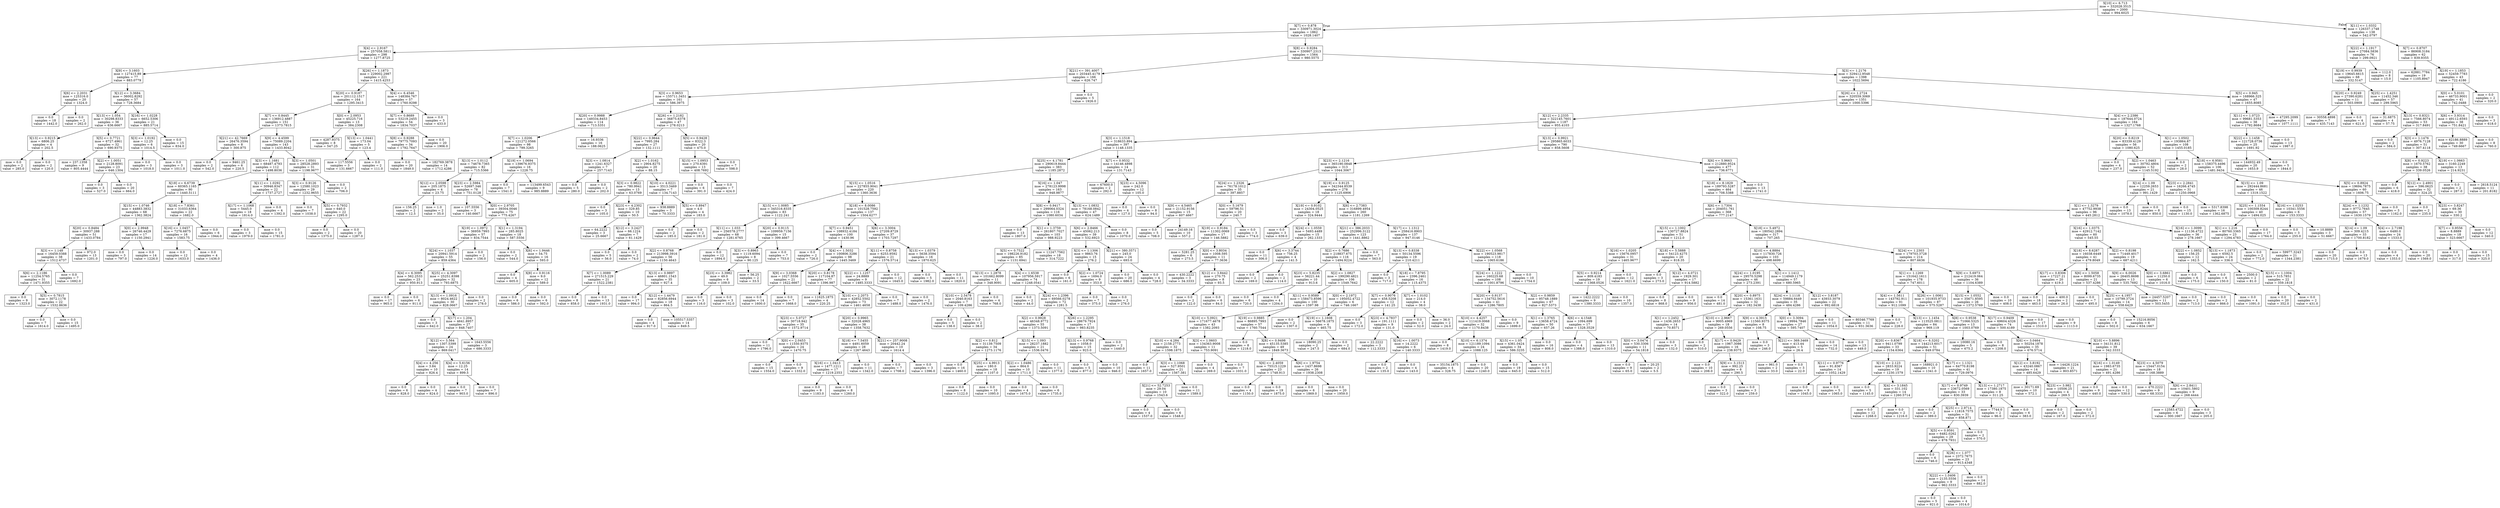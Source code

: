 digraph Tree {
node [shape=box] ;
0 [label="X[10] <= 6.713\nmse = 332028.3515\nsamples = 2000\nvalue = 994.6025"] ;
1 [label="X[7] <= 0.878\nmse = 330971.3024\nsamples = 1862\nvalue = 1028.1407"] ;
0 -> 1 [labeldistance=2.5, labelangle=45, headlabel="True"] ;
2 [label="X[4] <= 2.9167\nmse = 257058.5811\nsamples = 298\nvalue = 1277.8725"] ;
1 -> 2 ;
3 [label="X[9] <= 3.1603\nmse = 127415.89\nsamples = 77\nvalue = 883.0779"] ;
2 -> 3 ;
4 [label="X[6] <= 2.2031\nmse = 125316.0\nsamples = 20\nvalue = 1324.0"] ;
3 -> 4 ;
5 [label="mse = 0.0\nsamples = 18\nvalue = 1442.0"] ;
4 -> 5 ;
6 [label="mse = 0.0\nsamples = 2\nvalue = 262.0"] ;
4 -> 6 ;
7 [label="X[12] <= 3.3684\nmse = 36002.8292\nsamples = 57\nvalue = 728.3684"] ;
3 -> 7 ;
8 [label="X[13] <= 1.054\nmse = 30298.8333\nsamples = 36\nvalue = 636.6667"] ;
7 -> 8 ;
9 [label="X[13] <= 0.9215\nmse = 6806.25\nsamples = 4\nvalue = 202.5"] ;
8 -> 9 ;
10 [label="mse = 0.0\nsamples = 2\nvalue = 285.0"] ;
9 -> 10 ;
11 [label="mse = 0.0\nsamples = 2\nvalue = 120.0"] ;
9 -> 11 ;
12 [label="X[5] <= 0.7721\nmse = 6727.4961\nsamples = 32\nvalue = 690.9375"] ;
8 -> 12 ;
13 [label="mse = 237.1358\nsamples = 9\nvalue = 805.4444"] ;
12 -> 13 ;
14 [label="X[2] <= 1.0051\nmse = 2128.8091\nsamples = 23\nvalue = 646.1304"] ;
12 -> 14 ;
15 [label="mse = 0.0\nsamples = 3\nvalue = 527.0"] ;
14 -> 15 ;
16 [label="mse = 0.0\nsamples = 20\nvalue = 664.0"] ;
14 -> 16 ;
17 [label="X[16] <= 1.0228\nmse = 6652.5306\nsamples = 21\nvalue = 885.5714"] ;
7 -> 17 ;
18 [label="X[3] <= 1.0192\nmse = 12.25\nsamples = 6\nvalue = 1014.5"] ;
17 -> 18 ;
19 [label="mse = 0.0\nsamples = 3\nvalue = 1018.0"] ;
18 -> 19 ;
20 [label="mse = 0.0\nsamples = 3\nvalue = 1011.0"] ;
18 -> 20 ;
21 [label="mse = 0.0\nsamples = 15\nvalue = 834.0"] ;
17 -> 21 ;
22 [label="X[26] <= 1.1873\nmse = 229002.2987\nsamples = 221\nvalue = 1415.4253"] ;
2 -> 22 ;
23 [label="X[20] <= 0.9187\nmse = 201112.1517\nsamples = 164\nvalue = 1295.3415"] ;
22 -> 23 ;
24 [label="X[7] <= 0.8445\nmse = 136912.4887\nsamples = 151\nvalue = 1373.7815"] ;
23 -> 24 ;
25 [label="X[21] <= 42.7669\nmse = 26476.3594\nsamples = 8\nvalue = 300.875"] ;
24 -> 25 ;
26 [label="mse = 0.0\nsamples = 2\nvalue = 542.0"] ;
25 -> 26 ;
27 [label="mse = 9461.25\nsamples = 6\nvalue = 220.5"] ;
25 -> 27 ;
28 [label="X[9] <= 4.4599\nmse = 75089.2204\nsamples = 143\nvalue = 1433.8042"] ;
24 -> 28 ;
29 [label="X[3] <= 1.1681\nmse = 68487.4793\nsamples = 112\nvalue = 1498.8036"] ;
28 -> 29 ;
30 [label="X[18] <= 6.6739\nmse = 60365.1165\nsamples = 90\nvalue = 1440.5111"] ;
29 -> 30 ;
31 [label="X[15] <= 1.0746\nmse = 44883.3832\nsamples = 68\nvalue = 1362.3824"] ;
30 -> 31 ;
32 [label="X[20] <= 0.8484\nmse = 30937.288\nsamples = 51\nvalue = 1433.0784"] ;
31 -> 32 ;
33 [label="X[3] <= 1.148\nmse = 16459.0388\nsamples = 38\nvalue = 1512.4737"] ;
32 -> 33 ;
34 [label="X[6] <= 2.1186\nmse = 11254.5765\nsamples = 31\nvalue = 1471.9355"] ;
33 -> 34 ;
35 [label="mse = 0.0\nsamples = 9\nvalue = 1323.0"] ;
34 -> 35 ;
36 [label="X[5] <= 0.7815\nmse = 3072.1178\nsamples = 22\nvalue = 1532.8636"] ;
34 -> 36 ;
37 [label="mse = 0.0\nsamples = 7\nvalue = 1614.0"] ;
36 -> 37 ;
38 [label="mse = 0.0\nsamples = 15\nvalue = 1495.0"] ;
36 -> 38 ;
39 [label="mse = 0.0\nsamples = 7\nvalue = 1692.0"] ;
33 -> 39 ;
40 [label="mse = 972.0\nsamples = 13\nvalue = 1201.0"] ;
32 -> 40 ;
41 [label="X[0] <= 2.9948\nmse = 26746.4429\nsamples = 17\nvalue = 1150.2941"] ;
31 -> 41 ;
42 [label="mse = 0.0\nsamples = 3\nvalue = 797.0"] ;
41 -> 42 ;
43 [label="mse = 0.0\nsamples = 14\nvalue = 1226.0"] ;
41 -> 43 ;
44 [label="X[18] <= 7.8361\nmse = 31033.6364\nsamples = 22\nvalue = 1682.0"] ;
30 -> 44 ;
45 [label="X[16] <= 1.0457\nmse = 7276.6875\nsamples = 16\nvalue = 1583.75"] ;
44 -> 45 ;
46 [label="mse = 0.0\nsamples = 12\nvalue = 1633.0"] ;
45 -> 46 ;
47 [label="mse = 0.0\nsamples = 4\nvalue = 1436.0"] ;
45 -> 47 ;
48 [label="mse = 0.0\nsamples = 6\nvalue = 1944.0"] ;
44 -> 48 ;
49 [label="X[11] <= 1.0292\nmse = 30946.8347\nsamples = 22\nvalue = 1737.2727"] ;
29 -> 49 ;
50 [label="X[17] <= 1.1068\nmse = 5445.0\nsamples = 18\nvalue = 1814.0"] ;
49 -> 50 ;
51 [label="mse = 0.0\nsamples = 3\nvalue = 1979.0"] ;
50 -> 51 ;
52 [label="mse = 0.0\nsamples = 15\nvalue = 1781.0"] ;
50 -> 52 ;
53 [label="mse = 0.0\nsamples = 4\nvalue = 1392.0"] ;
49 -> 53 ;
54 [label="X[3] <= 1.0501\nmse = 28528.2893\nsamples = 31\nvalue = 1198.9677"] ;
28 -> 54 ;
55 [label="X[3] <= 0.9126\nmse = 12580.1023\nsamples = 29\nvalue = 1232.9655"] ;
54 -> 55 ;
56 [label="mse = 0.0\nsamples = 7\nvalue = 1038.0"] ;
55 -> 56 ;
57 [label="X[5] <= 0.7932\nmse = 640.0\nsamples = 22\nvalue = 1295.0"] ;
55 -> 57 ;
58 [label="mse = 0.0\nsamples = 2\nvalue = 1375.0"] ;
57 -> 58 ;
59 [label="mse = 0.0\nsamples = 20\nvalue = 1287.0"] ;
57 -> 59 ;
60 [label="mse = 0.0\nsamples = 2\nvalue = 706.0"] ;
54 -> 60 ;
61 [label="X[0] <= 2.0953\nmse = 45225.716\nsamples = 13\nvalue = 384.2308"] ;
23 -> 61 ;
62 [label="mse = 4287.9375\nsamples = 8\nvalue = 547.25"] ;
61 -> 62 ;
63 [label="X[13] <= 1.0441\nmse = 173.04\nsamples = 5\nvalue = 123.4"] ;
61 -> 63 ;
64 [label="mse = 117.5556\nsamples = 3\nvalue = 131.6667"] ;
63 -> 64 ;
65 [label="mse = 0.0\nsamples = 2\nvalue = 111.0"] ;
63 -> 65 ;
66 [label="X[4] <= 6.4546\nmse = 148384.767\nsamples = 57\nvalue = 1760.9298"] ;
22 -> 66 ;
67 [label="X[7] <= 0.8689\nmse = 53219.2455\nsamples = 54\nvalue = 1834.7037"] ;
66 -> 67 ;
68 [label="X[8] <= 0.9288\nmse = 79775.7093\nsamples = 34\nvalue = 1792.7647"] ;
67 -> 68 ;
69 [label="mse = 0.0\nsamples = 20\nvalue = 1849.0"] ;
68 -> 69 ;
70 [label="mse = 182769.3878\nsamples = 14\nvalue = 1712.4286"] ;
68 -> 70 ;
71 [label="mse = 0.0\nsamples = 20\nvalue = 1906.0"] ;
67 -> 71 ;
72 [label="mse = 0.0\nsamples = 3\nvalue = 433.0"] ;
66 -> 72 ;
73 [label="X[8] <= 0.9284\nmse = 330907.2313\nsamples = 1564\nvalue = 980.5575"] ;
1 -> 73 ;
74 [label="X[21] <= 391.4007\nmse = 203445.4179\nsamples = 166\nvalue = 626.747"] ;
73 -> 74 ;
75 [label="X[3] <= 0.9653\nmse = 155711.3451\nsamples = 161\nvalue = 586.3975"] ;
74 -> 75 ;
76 [label="X[20] <= 0.9988\nmse = 149334.8453\nsamples = 114\nvalue = 713.5351"] ;
75 -> 76 ;
77 [label="X[7] <= 1.0206\nmse = 121272.0566\nsamples = 98\nvalue = 799.3265"] ;
76 -> 77 ;
78 [label="X[13] <= 1.0112\nmse = 74678.7365\nsamples = 82\nvalue = 715.5366"] ;
77 -> 78 ;
79 [label="X[12] <= 2.0598\nmse = 205.1875\nsamples = 4\nvalue = 23.75"] ;
78 -> 79 ;
80 [label="mse = 156.25\nsamples = 2\nvalue = 12.5"] ;
79 -> 80 ;
81 [label="mse = 1.0\nsamples = 2\nvalue = 35.0"] ;
79 -> 81 ;
82 [label="X[23] <= 2.5984\nmse = 52697.346\nsamples = 78\nvalue = 751.0128"] ;
78 -> 82 ;
83 [label="mse = 107.5556\nsamples = 3\nvalue = 140.6667"] ;
82 -> 83 ;
84 [label="X[0] <= 2.9705\nmse = 39304.0046\nsamples = 75\nvalue = 775.4267"] ;
82 -> 84 ;
85 [label="X[19] <= 1.0972\nmse = 36959.7993\nsamples = 57\nvalue = 834.7544"] ;
84 -> 85 ;
86 [label="X[24] <= 1.1037\nmse = 20941.5914\nsamples = 55\nvalue = 859.4364"] ;
85 -> 86 ;
87 [label="X[4] <= 6.3095\nmse = 562.2533\nsamples = 23\nvalue = 950.913"] ;
86 -> 87 ;
88 [label="mse = 0.0\nsamples = 17\nvalue = 965.0"] ;
87 -> 88 ;
89 [label="mse = 0.0\nsamples = 6\nvalue = 911.0"] ;
87 -> 89 ;
90 [label="X[25] <= 4.3097\nmse = 25251.8398\nsamples = 32\nvalue = 793.6875"] ;
86 -> 90 ;
91 [label="X[13] <= 1.0916\nmse = 8024.4622\nsamples = 30\nvalue = 828.0667"] ;
90 -> 91 ;
92 [label="mse = 0.0\nsamples = 3\nvalue = 642.0"] ;
91 -> 92 ;
93 [label="X[17] <= 1.204\nmse = 4641.8957\nsamples = 27\nvalue = 848.7407"] ;
91 -> 93 ;
94 [label="X[12] <= 3.564\nmse = 1307.5399\nsamples = 24\nvalue = 869.0417"] ;
93 -> 94 ;
95 [label="X[4] <= 4.256\nmse = 3.84\nsamples = 10\nvalue = 826.4"] ;
94 -> 95 ;
96 [label="mse = 0.0\nsamples = 6\nvalue = 828.0"] ;
95 -> 96 ;
97 [label="mse = 0.0\nsamples = 4\nvalue = 824.0"] ;
95 -> 97 ;
98 [label="X[4] <= 5.6156\nmse = 12.25\nsamples = 14\nvalue = 899.5"] ;
94 -> 98 ;
99 [label="mse = 0.0\nsamples = 7\nvalue = 903.0"] ;
98 -> 99 ;
100 [label="mse = 0.0\nsamples = 7\nvalue = 896.0"] ;
98 -> 100 ;
101 [label="mse = 1643.5556\nsamples = 3\nvalue = 686.3333"] ;
93 -> 101 ;
102 [label="mse = 0.0\nsamples = 2\nvalue = 278.0"] ;
90 -> 102 ;
103 [label="mse = 0.0\nsamples = 2\nvalue = 156.0"] ;
85 -> 103 ;
104 [label="X[1] <= 1.3194\nmse = 285.8025\nsamples = 18\nvalue = 587.5556"] ;
84 -> 104 ;
105 [label="mse = 0.0\nsamples = 2\nvalue = 544.0"] ;
104 -> 105 ;
106 [label="X[6] <= 1.9446\nmse = 54.75\nsamples = 16\nvalue = 593.0"] ;
104 -> 106 ;
107 [label="mse = 0.0\nsamples = 4\nvalue = 605.0"] ;
106 -> 107 ;
108 [label="X[8] <= 0.9116\nmse = 9.0\nsamples = 12\nvalue = 589.0"] ;
106 -> 108 ;
109 [label="mse = 0.0\nsamples = 6\nvalue = 586.0"] ;
108 -> 109 ;
110 [label="mse = 0.0\nsamples = 6\nvalue = 592.0"] ;
108 -> 110 ;
111 [label="X[19] <= 1.0694\nmse = 139676.9375\nsamples = 16\nvalue = 1228.75"] ;
77 -> 111 ;
112 [label="mse = 0.0\nsamples = 7\nvalue = 1541.0"] ;
111 -> 112 ;
113 [label="mse = 113499.6543\nsamples = 9\nvalue = 985.8889"] ;
111 -> 113 ;
114 [label="mse = 16.9336\nsamples = 16\nvalue = 188.0625"] ;
76 -> 114 ;
115 [label="X[26] <= 1.2182\nmse = 36875.6378\nsamples = 47\nvalue = 278.0213"] ;
75 -> 115 ;
116 [label="X[22] <= 0.9644\nmse = 7995.284\nsamples = 27\nvalue = 132.1111"] ;
115 -> 116 ;
117 [label="X[3] <= 1.0814\nmse = 1241.6327\nsamples = 7\nvalue = 257.7143"] ;
116 -> 117 ;
118 [label="mse = 0.0\nsamples = 5\nvalue = 280.0"] ;
117 -> 118 ;
119 [label="mse = 0.0\nsamples = 2\nvalue = 202.0"] ;
117 -> 119 ;
120 [label="X[2] <= 1.0162\nmse = 2904.8275\nsamples = 20\nvalue = 88.15"] ;
116 -> 120 ;
121 [label="X[3] <= 0.9822\nmse = 780.9941\nsamples = 13\nvalue = 63.0769"] ;
120 -> 121 ;
122 [label="mse = 0.0\nsamples = 3\nvalue = 105.0"] ;
121 -> 122 ;
123 [label="X[23] <= 4.2302\nmse = 329.85\nsamples = 10\nvalue = 50.5"] ;
121 -> 123 ;
124 [label="mse = 64.2222\nsamples = 3\nvalue = 25.6667"] ;
123 -> 124 ;
125 [label="X[12] <= 3.2427\nmse = 66.1224\nsamples = 7\nvalue = 61.1429"] ;
123 -> 125 ;
126 [label="mse = 0.0\nsamples = 5\nvalue = 56.0"] ;
125 -> 126 ;
127 [label="mse = 0.0\nsamples = 2\nvalue = 74.0"] ;
125 -> 127 ;
128 [label="X[10] <= 4.0221\nmse = 3513.3469\nsamples = 7\nvalue = 134.7143"] ;
120 -> 128 ;
129 [label="mse = 938.8889\nsamples = 3\nvalue = 70.3333"] ;
128 -> 129 ;
130 [label="X[5] <= 0.8947\nmse = 4.0\nsamples = 4\nvalue = 183.0"] ;
128 -> 130 ;
131 [label="mse = 0.0\nsamples = 2\nvalue = 185.0"] ;
130 -> 131 ;
132 [label="mse = 0.0\nsamples = 2\nvalue = 181.0"] ;
130 -> 132 ;
133 [label="X[5] <= 0.9428\nmse = 8322.3\nsamples = 20\nvalue = 475.0"] ;
115 -> 133 ;
134 [label="X[15] <= 1.0953\nmse = 270.6391\nsamples = 13\nvalue = 408.7692"] ;
133 -> 134 ;
135 [label="mse = 0.0\nsamples = 6\nvalue = 391.0"] ;
134 -> 135 ;
136 [label="mse = 0.0\nsamples = 7\nvalue = 424.0"] ;
134 -> 136 ;
137 [label="mse = 0.0\nsamples = 7\nvalue = 598.0"] ;
133 -> 137 ;
138 [label="mse = 0.0\nsamples = 5\nvalue = 1926.0"] ;
74 -> 138 ;
139 [label="X[3] <= 1.2176\nmse = 329412.9548\nsamples = 1398\nvalue = 1022.5694"] ;
73 -> 139 ;
140 [label="X[26] <= 1.2724\nmse = 320559.3069\nsamples = 1351\nvalue = 1000.5396"] ;
139 -> 140 ;
141 [label="X[12] <= 2.2335\nmse = 322145.7601\nsamples = 1187\nvalue = 955.4103"] ;
140 -> 141 ;
142 [label="X[3] <= 1.1518\nmse = 318633.894\nsamples = 397\nvalue = 1148.1335"] ;
141 -> 142 ;
143 [label="X[25] <= 4.1781\nmse = 290619.8444\nsamples = 383\nvalue = 1185.2872"] ;
142 -> 143 ;
144 [label="X[15] <= 1.0516\nmse = 227855.9041\nsamples = 220\nvalue = 1360.3636"] ;
143 -> 144 ;
145 [label="X[15] <= 1.0085\nmse = 345316.8335\nsamples = 83\nvalue = 1122.241"] ;
144 -> 145 ;
146 [label="X[11] <= 1.033\nmse = 256578.2777\nsamples = 68\nvalue = 1281.6765"] ;
145 -> 146 ;
147 [label="X[2] <= 0.8768\nmse = 213998.3916\nsamples = 56\nvalue = 1150.4643"] ;
146 -> 147 ;
148 [label="X[7] <= 1.0089\nmse = 271515.229\nsamples = 21\nvalue = 1522.2381"] ;
147 -> 148 ;
149 [label="mse = 0.0\nsamples = 8\nvalue = 858.0"] ;
148 -> 149 ;
150 [label="mse = 0.0\nsamples = 13\nvalue = 1931.0"] ;
148 -> 150 ;
151 [label="X[13] <= 0.9897\nmse = 46801.1543\nsamples = 35\nvalue = 927.4"] ;
147 -> 151 ;
152 [label="mse = 0.0\nsamples = 17\nvalue = 994.0"] ;
151 -> 152 ;
153 [label="X[12] <= 1.4479\nmse = 82856.6944\nsamples = 18\nvalue = 864.5"] ;
151 -> 153 ;
154 [label="mse = 0.0\nsamples = 4\nvalue = 917.0"] ;
153 -> 154 ;
155 [label="mse = 105517.5357\nsamples = 14\nvalue = 849.5"] ;
153 -> 155 ;
156 [label="mse = 0.0\nsamples = 12\nvalue = 1894.0"] ;
146 -> 156 ;
157 [label="X[20] <= 0.9115\nmse = 109959.7156\nsamples = 15\nvalue = 399.4667"] ;
145 -> 157 ;
158 [label="X[3] <= 0.8963\nmse = 1119.6094\nsamples = 8\nvalue = 90.125"] ;
157 -> 158 ;
159 [label="X[23] <= 3.3982\nmse = 49.0\nsamples = 6\nvalue = 109.0"] ;
158 -> 159 ;
160 [label="mse = 0.0\nsamples = 3\nvalue = 116.0"] ;
159 -> 160 ;
161 [label="mse = 0.0\nsamples = 3\nvalue = 102.0"] ;
159 -> 161 ;
162 [label="mse = 56.25\nsamples = 2\nvalue = 33.5"] ;
158 -> 162 ;
163 [label="mse = 0.0\nsamples = 7\nvalue = 753.0"] ;
157 -> 163 ;
164 [label="X[18] <= 8.0086\nmse = 101528.7592\nsamples = 137\nvalue = 1504.6277"] ;
144 -> 164 ;
165 [label="X[7] <= 0.9451\nmse = 108932.4184\nsamples = 100\nvalue = 1430.96"] ;
164 -> 165 ;
166 [label="mse = 0.0\nsamples = 2\nvalue = 726.0"] ;
165 -> 166 ;
167 [label="X[4] <= 1.5032\nmse = 100806.3286\nsamples = 98\nvalue = 1445.3469"] ;
165 -> 167 ;
168 [label="X[9] <= 3.0368\nmse = 1027.5556\nsamples = 21\nvalue = 1622.6667"] ;
167 -> 168 ;
169 [label="mse = 0.0\nsamples = 14\nvalue = 1600.0"] ;
168 -> 169 ;
170 [label="mse = 0.0\nsamples = 7\nvalue = 1668.0"] ;
168 -> 170 ;
171 [label="X[20] <= 0.8178\nmse = 117104.87\nsamples = 77\nvalue = 1396.987"] ;
167 -> 171 ;
172 [label="mse = 11625.1875\nsamples = 4\nvalue = 220.25"] ;
171 -> 172 ;
173 [label="X[10] <= 2.2073\nmse = 42852.5502\nsamples = 73\nvalue = 1461.4658"] ;
171 -> 173 ;
174 [label="X[23] <= 5.0727\nmse = 30718.942\nsamples = 35\nvalue = 1572.9714"] ;
173 -> 174 ;
175 [label="mse = 0.0\nsamples = 11\nvalue = 1796.0"] ;
174 -> 175 ;
176 [label="X[0] <= 2.0453\nmse = 11550.9375\nsamples = 24\nvalue = 1470.75"] ;
174 -> 176 ;
177 [label="mse = 0.0\nsamples = 15\nvalue = 1554.0"] ;
176 -> 177 ;
178 [label="mse = 0.0\nsamples = 9\nvalue = 1332.0"] ;
176 -> 178 ;
179 [label="X[20] <= 0.9965\nmse = 32028.4965\nsamples = 38\nvalue = 1358.7632"] ;
173 -> 179 ;
180 [label="X[18] <= 7.5455\nmse = 4491.6059\nsamples = 28\nvalue = 1267.4643"] ;
179 -> 180 ;
181 [label="X[16] <= 1.0413\nmse = 1477.1211\nsamples = 17\nvalue = 1219.2353"] ;
180 -> 181 ;
182 [label="mse = 0.0\nsamples = 9\nvalue = 1183.0"] ;
181 -> 182 ;
183 [label="mse = 0.0\nsamples = 8\nvalue = 1260.0"] ;
181 -> 183 ;
184 [label="mse = 0.0\nsamples = 11\nvalue = 1342.0"] ;
180 -> 184 ;
185 [label="X[21] <= 257.9008\nmse = 20442.24\nsamples = 10\nvalue = 1614.4"] ;
179 -> 185 ;
186 [label="mse = 0.0\nsamples = 7\nvalue = 1708.0"] ;
185 -> 186 ;
187 [label="mse = 0.0\nsamples = 3\nvalue = 1396.0"] ;
185 -> 187 ;
188 [label="X[6] <= 3.3004\nmse = 27209.8729\nsamples = 37\nvalue = 1703.7297"] ;
164 -> 188 ;
189 [label="X[11] <= 0.8758\nmse = 6253.9592\nsamples = 21\nvalue = 1576.5714"] ;
188 -> 189 ;
190 [label="X[22] <= 1.1257\nmse = 24.8889\nsamples = 9\nvalue = 1485.3333"] ;
189 -> 190 ;
191 [label="mse = 0.0\nsamples = 7\nvalue = 1488.0"] ;
190 -> 191 ;
192 [label="mse = 0.0\nsamples = 2\nvalue = 1476.0"] ;
190 -> 192 ;
193 [label="mse = 0.0\nsamples = 12\nvalue = 1645.0"] ;
189 -> 193 ;
194 [label="X[13] <= 1.0379\nmse = 5638.3594\nsamples = 16\nvalue = 1870.625"] ;
188 -> 194 ;
195 [label="mse = 0.0\nsamples = 5\nvalue = 1982.0"] ;
194 -> 195 ;
196 [label="mse = 0.0\nsamples = 11\nvalue = 1820.0"] ;
194 -> 196 ;
197 [label="X[16] <= 1.047\nmse = 278123.9998\nsamples = 163\nvalue = 948.9877"] ;
143 -> 197 ;
198 [label="X[8] <= 0.9417\nmse = 299064.0324\nsamples = 116\nvalue = 1080.6034"] ;
197 -> 198 ;
199 [label="mse = 0.0\nsamples = 13\nvalue = 1807.0"] ;
198 -> 199 ;
200 [label="X[1] <= 1.3759\nmse = 261807.7027\nsamples = 103\nvalue = 988.9223"] ;
198 -> 200 ;
201 [label="X[5] <= 0.7522\nmse = 198226.9182\nsamples = 85\nvalue = 1131.6941"] ;
200 -> 201 ;
202 [label="X[13] <= 1.2878\nmse = 101662.8099\nsamples = 11\nvalue = 348.9091"] ;
201 -> 202 ;
203 [label="X[10] <= 2.5478\nmse = 2040.8163\nsamples = 7\nvalue = 109.4286"] ;
202 -> 203 ;
204 [label="mse = 0.0\nsamples = 5\nvalue = 138.0"] ;
203 -> 204 ;
205 [label="mse = 0.0\nsamples = 2\nvalue = 38.0"] ;
203 -> 205 ;
206 [label="mse = 0.0\nsamples = 4\nvalue = 768.0"] ;
202 -> 206 ;
207 [label="X[4] <= 1.6538\nmse = 107956.5917\nsamples = 74\nvalue = 1248.0541"] ;
201 -> 207 ;
208 [label="mse = 0.0\nsamples = 2\nvalue = 44.0"] ;
207 -> 208 ;
209 [label="X[24] <= 1.2396\nmse = 69566.0278\nsamples = 72\nvalue = 1281.5"] ;
207 -> 209 ;
210 [label="X[2] <= 0.9928\nmse = 46348.9772\nsamples = 55\nvalue = 1373.5091"] ;
209 -> 210 ;
211 [label="X[2] <= 0.812\nmse = 31139.7509\nsamples = 34\nvalue = 1273.1176"] ;
210 -> 211 ;
212 [label="mse = 0.0\nsamples = 16\nvalue = 1460.0"] ;
211 -> 212 ;
213 [label="X[25] <= 4.9913\nmse = 180.0\nsamples = 18\nvalue = 1107.0"] ;
211 -> 213 ;
214 [label="mse = 0.0\nsamples = 8\nvalue = 1122.0"] ;
213 -> 214 ;
215 [label="mse = 0.0\nsamples = 10\nvalue = 1095.0"] ;
213 -> 215 ;
216 [label="X[15] <= 1.093\nmse = 28237.1882\nsamples = 21\nvalue = 1536.0476"] ;
210 -> 216 ;
217 [label="X[2] <= 1.0486\nmse = 864.0\nsamples = 10\nvalue = 1711.0"] ;
216 -> 217 ;
218 [label="mse = 0.0\nsamples = 4\nvalue = 1675.0"] ;
217 -> 218 ;
219 [label="mse = 0.0\nsamples = 6\nvalue = 1735.0"] ;
217 -> 219 ;
220 [label="mse = 0.0\nsamples = 11\nvalue = 1377.0"] ;
216 -> 220 ;
221 [label="X[26] <= 1.2295\nmse = 28679.7924\nsamples = 17\nvalue = 983.8235"] ;
209 -> 221 ;
222 [label="X[13] <= 0.9768\nmse = 1058.0\nsamples = 15\nvalue = 923.0"] ;
221 -> 222 ;
223 [label="mse = 0.0\nsamples = 5\nvalue = 877.0"] ;
222 -> 223 ;
224 [label="mse = 0.0\nsamples = 10\nvalue = 946.0"] ;
222 -> 224 ;
225 [label="mse = 0.0\nsamples = 2\nvalue = 1440.0"] ;
221 -> 225 ;
226 [label="mse = 11247.7562\nsamples = 18\nvalue = 314.7222"] ;
200 -> 226 ;
227 [label="X[13] <= 1.0832\nmse = 78168.0842\nsamples = 47\nvalue = 624.1489"] ;
197 -> 227 ;
228 [label="X[6] <= 2.8466\nmse = 45062.213\nsamples = 39\nvalue = 532.6923"] ;
227 -> 228 ;
229 [label="X[3] <= 1.1306\nmse = 9863.76\nsamples = 15\nvalue = 276.2"] ;
228 -> 229 ;
230 [label="mse = 0.0\nsamples = 6\nvalue = 161.0"] ;
229 -> 230 ;
231 [label="X[2] <= 1.0724\nmse = 1694.0\nsamples = 9\nvalue = 353.0"] ;
229 -> 231 ;
232 [label="mse = 0.0\nsamples = 7\nvalue = 375.0"] ;
231 -> 232 ;
233 [label="mse = 0.0\nsamples = 2\nvalue = 276.0"] ;
231 -> 233 ;
234 [label="X[21] <= 380.3571\nmse = 245.0\nsamples = 24\nvalue = 693.0"] ;
228 -> 234 ;
235 [label="mse = 0.0\nsamples = 20\nvalue = 686.0"] ;
234 -> 235 ;
236 [label="mse = 0.0\nsamples = 4\nvalue = 728.0"] ;
234 -> 236 ;
237 [label="mse = 0.0\nsamples = 8\nvalue = 1070.0"] ;
227 -> 237 ;
238 [label="X[7] <= 0.9532\nmse = 14146.4898\nsamples = 14\nvalue = 131.7143"] ;
142 -> 238 ;
239 [label="mse = 67600.0\nsamples = 2\nvalue = 292.0"] ;
238 -> 239 ;
240 [label="X[23] <= 4.5096\nmse = 242.0\nsamples = 12\nvalue = 105.0"] ;
238 -> 240 ;
241 [label="mse = 0.0\nsamples = 4\nvalue = 127.0"] ;
240 -> 241 ;
242 [label="mse = 0.0\nsamples = 8\nvalue = 94.0"] ;
240 -> 242 ;
243 [label="X[13] <= 0.9921\nmse = 295865.6033\nsamples = 790\nvalue = 858.5608"] ;
141 -> 243 ;
244 [label="X[23] <= 2.1216\nmse = 365190.0848\nsamples = 313\nvalue = 1044.3067"] ;
243 -> 244 ;
245 [label="X[24] <= 1.2326\nmse = 76178.1012\nsamples = 35\nvalue = 397.8857"] ;
244 -> 245 ;
246 [label="X[9] <= 4.5465\nmse = 21152.9156\nsamples = 15\nvalue = 607.4667"] ;
245 -> 246 ;
247 [label="mse = 0.0\nsamples = 5\nvalue = 708.0"] ;
246 -> 247 ;
248 [label="mse = 24149.16\nsamples = 10\nvalue = 557.2"] ;
246 -> 248 ;
249 [label="X[0] <= 5.1679\nmse = 59796.51\nsamples = 20\nvalue = 240.7"] ;
245 -> 249 ;
250 [label="X[19] <= 0.9184\nmse = 11302.0069\nsamples = 17\nvalue = 146.5882"] ;
249 -> 250 ;
251 [label="mse = 5281.25\nsamples = 6\nvalue = 273.5"] ;
250 -> 251 ;
252 [label="X[0] <= 3.8034\nmse = 1008.595\nsamples = 11\nvalue = 77.3636"] ;
250 -> 252 ;
253 [label="mse = 430.2222\nsamples = 3\nvalue = 34.3333"] ;
252 -> 253 ;
254 [label="X[12] <= 3.8442\nmse = 270.75\nsamples = 8\nvalue = 93.5"] ;
252 -> 254 ;
255 [label="mse = 0.0\nsamples = 2\nvalue = 122.0"] ;
254 -> 255 ;
256 [label="mse = 0.0\nsamples = 6\nvalue = 84.0"] ;
254 -> 256 ;
257 [label="mse = 0.0\nsamples = 3\nvalue = 774.0"] ;
249 -> 257 ;
258 [label="X[19] <= 0.9125\nmse = 342344.8539\nsamples = 278\nvalue = 1125.6906"] ;
244 -> 258 ;
259 [label="X[19] <= 0.9102\nmse = 24304.0525\nsamples = 18\nvalue = 324.9444"] ;
258 -> 259 ;
260 [label="mse = 0.0\nsamples = 3\nvalue = 639.0"] ;
259 -> 260 ;
261 [label="X[24] <= 1.0559\nmse = 5493.4489\nsamples = 15\nvalue = 262.1333"] ;
259 -> 261 ;
262 [label="mse = 0.0\nsamples = 11\nvalue = 306.0"] ;
261 -> 262 ;
263 [label="X[6] <= 3.3744\nmse = 756.25\nsamples = 4\nvalue = 141.5"] ;
261 -> 263 ;
264 [label="mse = 0.0\nsamples = 2\nvalue = 169.0"] ;
263 -> 264 ;
265 [label="mse = 0.0\nsamples = 2\nvalue = 114.0"] ;
263 -> 265 ;
266 [label="X[6] <= 2.7383\nmse = 316899.4954\nsamples = 260\nvalue = 1181.1269"] ;
258 -> 266 ;
267 [label="X[21] <= 386.2033\nmse = 252996.3122\nsamples = 123\nvalue = 1441.8862"] ;
266 -> 267 ;
268 [label="X[2] <= 0.7686\nmse = 218837.675\nsamples = 116\nvalue = 1494.9224"] ;
267 -> 268 ;
269 [label="X[23] <= 5.8235\nmse = 56221.44\nsamples = 10\nvalue = 913.6"] ;
268 -> 269 ;
270 [label="mse = 0.0\nsamples = 6\nvalue = 720.0"] ;
269 -> 270 ;
271 [label="mse = 0.0\nsamples = 4\nvalue = 1204.0"] ;
269 -> 271 ;
272 [label="X[2] <= 1.0827\nmse = 199290.4821\nsamples = 106\nvalue = 1549.7642"] ;
268 -> 272 ;
273 [label="X[11] <= 0.9589\nmse = 158473.8596\nsamples = 100\nvalue = 1597.98"] ;
272 -> 273 ;
274 [label="X[10] <= 5.0921\nmse = 171677.4678\nsamples = 43\nvalue = 1382.2093"] ;
273 -> 274 ;
275 [label="X[10] <= 4.284\nmse = 2158.2773\nsamples = 32\nvalue = 1598.1875"] ;
274 -> 275 ;
276 [label="mse = 0.0\nsamples = 11\nvalue = 1657.0"] ;
275 -> 276 ;
277 [label="X[3] <= 1.1068\nmse = 527.9501\nsamples = 21\nvalue = 1567.381"] ;
275 -> 277 ;
278 [label="X[21] <= 52.7253\nmse = 29.04\nsamples = 10\nvalue = 1543.6"] ;
277 -> 278 ;
279 [label="mse = 0.0\nsamples = 4\nvalue = 1537.0"] ;
278 -> 279 ;
280 [label="mse = 0.0\nsamples = 6\nvalue = 1548.0"] ;
278 -> 280 ;
281 [label="mse = 0.0\nsamples = 11\nvalue = 1589.0"] ;
277 -> 281 ;
282 [label="X[3] <= 1.0603\nmse = 134363.9008\nsamples = 11\nvalue = 753.9091"] ;
274 -> 282 ;
283 [label="mse = 0.0\nsamples = 4\nvalue = 269.0"] ;
282 -> 283 ;
284 [label="mse = 0.0\nsamples = 7\nvalue = 1031.0"] ;
282 -> 284 ;
285 [label="X[19] <= 0.9885\nmse = 86895.7993\nsamples = 57\nvalue = 1760.7544"] ;
273 -> 285 ;
286 [label="mse = 0.0\nsamples = 8\nvalue = 1218.0"] ;
285 -> 286 ;
287 [label="X[8] <= 0.9498\nmse = 45135.5385\nsamples = 49\nvalue = 1849.3673"] ;
285 -> 287 ;
288 [label="X[6] <= 2.4059\nmse = 75515.1229\nsamples = 23\nvalue = 1748.913"] ;
287 -> 288 ;
289 [label="mse = 0.0\nsamples = 4\nvalue = 1150.0"] ;
288 -> 289 ;
290 [label="mse = 0.0\nsamples = 19\nvalue = 1875.0"] ;
288 -> 290 ;
291 [label="X[6] <= 1.9754\nmse = 1437.8698\nsamples = 26\nvalue = 1938.2308"] ;
287 -> 291 ;
292 [label="mse = 0.0\nsamples = 6\nvalue = 1869.0"] ;
291 -> 292 ;
293 [label="mse = 0.0\nsamples = 20\nvalue = 1959.0"] ;
291 -> 293 ;
294 [label="X[0] <= 2.1972\nmse = 195052.4722\nsamples = 6\nvalue = 746.1667"] ;
272 -> 294 ;
295 [label="mse = 0.0\nsamples = 2\nvalue = 1307.0"] ;
294 -> 295 ;
296 [label="X[19] <= 1.1608\nmse = 56678.1875\nsamples = 4\nvalue = 465.75"] ;
294 -> 296 ;
297 [label="mse = 18090.25\nsamples = 2\nvalue = 247.5"] ;
296 -> 297 ;
298 [label="mse = 0.0\nsamples = 2\nvalue = 684.0"] ;
296 -> 298 ;
299 [label="mse = 0.0\nsamples = 7\nvalue = 563.0"] ;
267 -> 299 ;
300 [label="X[17] <= 1.1312\nmse = 258416.8903\nsamples = 137\nvalue = 947.0146"] ;
266 -> 300 ;
301 [label="X[13] <= 0.8338\nmse = 50134.5596\nsamples = 19\nvalue = 210.4211"] ;
300 -> 301 ;
302 [label="mse = 0.0\nsamples = 3\nvalue = 717.0"] ;
301 -> 302 ;
303 [label="X[18] <= 7.8795\nmse = 2396.2461\nsamples = 16\nvalue = 115.4375"] ;
301 -> 303 ;
304 [label="X[7] <= 0.9076\nmse = 458.5208\nsamples = 12\nvalue = 141.25"] ;
303 -> 304 ;
305 [label="mse = 0.0\nsamples = 3\nvalue = 172.0"] ;
304 -> 305 ;
306 [label="X[23] <= 4.7837\nmse = 191.1111\nsamples = 9\nvalue = 131.0"] ;
304 -> 306 ;
307 [label="mse = 22.2222\nsamples = 3\nvalue = 112.3333"] ;
306 -> 307 ;
308 [label="X[16] <= 1.0073\nmse = 14.2222\nsamples = 6\nvalue = 140.3333"] ;
306 -> 308 ;
309 [label="mse = 0.0\nsamples = 2\nvalue = 135.0"] ;
308 -> 309 ;
310 [label="mse = 0.0\nsamples = 4\nvalue = 143.0"] ;
308 -> 310 ;
311 [label="X[7] <= 1.0102\nmse = 214.0\nsamples = 4\nvalue = 38.0"] ;
303 -> 311 ;
312 [label="mse = 0.0\nsamples = 2\nvalue = 52.0"] ;
311 -> 312 ;
313 [label="mse = 36.0\nsamples = 2\nvalue = 24.0"] ;
311 -> 313 ;
314 [label="X[22] <= 1.0568\nmse = 190523.9817\nsamples = 118\nvalue = 1065.6186"] ;
300 -> 314 ;
315 [label="X[24] <= 1.1222\nmse = 160225.68\nsamples = 108\nvalue = 1001.8796"] ;
314 -> 315 ;
316 [label="X[20] <= 0.9137\nmse = 134752.5616\nsamples = 41\nvalue = 1286.7805"] ;
315 -> 316 ;
317 [label="X[10] <= 4.4257\nmse = 111419.0068\nsamples = 32\nvalue = 1170.8438"] ;
316 -> 317 ;
318 [label="mse = 0.0\nsamples = 8\nvalue = 1419.0"] ;
317 -> 318 ;
319 [label="X[10] <= 6.1374\nmse = 121189.1094\nsamples = 24\nvalue = 1088.125"] ;
317 -> 319 ;
320 [label="mse = 35154.1875\nsamples = 4\nvalue = 328.75"] ;
319 -> 320 ;
321 [label="mse = 0.0\nsamples = 20\nvalue = 1240.0"] ;
319 -> 321 ;
322 [label="mse = 0.0\nsamples = 9\nvalue = 1699.0"] ;
316 -> 322 ;
323 [label="X[2] <= 0.9859\nmse = 95748.1889\nsamples = 67\nvalue = 827.5373"] ;
315 -> 323 ;
324 [label="X[1] <= 1.3765\nmse = 13658.4724\nsamples = 50\nvalue = 657.26"] ;
323 -> 324 ;
325 [label="X[15] <= 1.05\nmse = 4361.0424\nsamples = 34\nvalue = 586.3235"] ;
324 -> 325 ;
326 [label="mse = 0.0\nsamples = 19\nvalue = 645.0"] ;
325 -> 326 ;
327 [label="mse = 0.0\nsamples = 15\nvalue = 512.0"] ;
325 -> 327 ;
328 [label="mse = 0.0\nsamples = 16\nvalue = 808.0"] ;
324 -> 328 ;
329 [label="X[6] <= 4.1548\nmse = 1094.699\nsamples = 17\nvalue = 1328.3529"] ;
323 -> 329 ;
330 [label="mse = 0.0\nsamples = 4\nvalue = 1388.0"] ;
329 -> 330 ;
331 [label="mse = 0.0\nsamples = 13\nvalue = 1310.0"] ;
329 -> 331 ;
332 [label="mse = 0.0\nsamples = 10\nvalue = 1754.0"] ;
314 -> 332 ;
333 [label="X[6] <= 5.9663\nmse = 212880.9524\nsamples = 477\nvalue = 736.6771"] ;
243 -> 333 ;
334 [label="X[18] <= 8.1829\nmse = 189793.5287\nsamples = 464\nvalue = 708.5388"] ;
333 -> 334 ;
335 [label="X[6] <= 1.7304\nmse = 204051.761\nsamples = 368\nvalue = 777.2147"] ;
334 -> 335 ;
336 [label="X[15] <= 1.1002\nmse = 130727.8824\nsamples = 51\nvalue = 1212.0"] ;
335 -> 336 ;
337 [label="X[16] <= 1.0205\nmse = 15676.0957\nsamples = 31\nvalue = 1465.9677"] ;
336 -> 337 ;
338 [label="X[5] <= 0.9214\nmse = 809.4183\nsamples = 19\nvalue = 1368.0526"] ;
337 -> 338 ;
339 [label="mse = 1422.2222\nsamples = 9\nvalue = 1380.3333"] ;
338 -> 339 ;
340 [label="mse = 0.0\nsamples = 10\nvalue = 1357.0"] ;
338 -> 340 ;
341 [label="mse = 0.0\nsamples = 12\nvalue = 1621.0"] ;
337 -> 341 ;
342 [label="X[18] <= 5.5888\nmse = 54123.4275\nsamples = 20\nvalue = 818.35"] ;
336 -> 342 ;
343 [label="mse = 0.0\nsamples = 3\nvalue = 273.0"] ;
342 -> 343 ;
344 [label="X[12] <= 4.0721\nmse = 1929.301\nsamples = 17\nvalue = 914.5882"] ;
342 -> 344 ;
345 [label="mse = 0.0\nsamples = 8\nvalue = 868.0"] ;
344 -> 345 ;
346 [label="mse = 0.0\nsamples = 9\nvalue = 956.0"] ;
344 -> 346 ;
347 [label="X[18] <= 5.4972\nmse = 180542.2894\nsamples = 317\nvalue = 707.265"] ;
335 -> 347 ;
348 [label="X[10] <= 4.8884\nmse = 117830.726\nsamples = 103\nvalue = 498.6699"] ;
347 -> 348 ;
349 [label="X[24] <= 1.0195\nmse = 29570.5298\nsamples = 46\nvalue = 273.2391"] ;
348 -> 349 ;
350 [label="mse = 0.0\nsamples = 14\nvalue = 481.0"] ;
349 -> 350 ;
351 [label="X[20] <= 0.8975\nmse = 15361.1631\nsamples = 32\nvalue = 182.3438"] ;
349 -> 351 ;
352 [label="X[1] <= 1.2452\nmse = 1436.2653\nsamples = 14\nvalue = 70.8571"] ;
351 -> 352 ;
353 [label="X[0] <= 3.0474\nmse = 530.3306\nsamples = 11\nvalue = 54.1818"] ;
352 -> 353 ;
354 [label="mse = 0.0\nsamples = 9\nvalue = 65.0"] ;
353 -> 354 ;
355 [label="mse = 20.25\nsamples = 2\nvalue = 5.5"] ;
353 -> 355 ;
356 [label="mse = 0.0\nsamples = 3\nvalue = 132.0"] ;
352 -> 356 ;
357 [label="X[10] <= 2.9667\nmse = 9005.4969\nsamples = 18\nvalue = 269.0556"] ;
351 -> 357 ;
358 [label="mse = 0.0\nsamples = 2\nvalue = 510.0"] ;
357 -> 358 ;
359 [label="X[17] <= 0.9429\nmse = 1967.3086\nsamples = 16\nvalue = 238.9375"] ;
357 -> 359 ;
360 [label="mse = 0.0\nsamples = 10\nvalue = 208.0"] ;
359 -> 360 ;
361 [label="X[9] <= 3.1513\nmse = 992.25\nsamples = 6\nvalue = 290.5"] ;
359 -> 361 ;
362 [label="mse = 0.0\nsamples = 3\nvalue = 322.0"] ;
361 -> 362 ;
363 [label="mse = 0.0\nsamples = 3\nvalue = 259.0"] ;
361 -> 363 ;
364 [label="X[1] <= 1.1412\nmse = 114949.1179\nsamples = 57\nvalue = 680.5965"] ;
348 -> 364 ;
365 [label="X[24] <= 1.1118\nmse = 59884.6449\nsamples = 35\nvalue = 484.4286"] ;
364 -> 365 ;
366 [label="X[9] <= 4.3915\nmse = 11560.9375\nsamples = 8\nvalue = 108.75"] ;
365 -> 366 ;
367 [label="mse = 0.0\nsamples = 3\nvalue = 246.0"] ;
366 -> 367 ;
368 [label="X[21] <= 369.3469\nmse = 413.44\nsamples = 5\nvalue = 26.4"] ;
366 -> 368 ;
369 [label="mse = 961.0\nsamples = 2\nvalue = 33.0"] ;
368 -> 369 ;
370 [label="mse = 0.0\nsamples = 3\nvalue = 22.0"] ;
368 -> 370 ;
371 [label="X[0] <= 3.3094\nmse = 19994.7846\nsamples = 27\nvalue = 595.7407"] ;
365 -> 371 ;
372 [label="mse = 0.0\nsamples = 14\nvalue = 732.0"] ;
371 -> 372 ;
373 [label="mse = 0.0\nsamples = 13\nvalue = 449.0"] ;
371 -> 373 ;
374 [label="X[12] <= 3.8187\nmse = 43933.3079\nsamples = 22\nvalue = 992.6818"] ;
364 -> 374 ;
375 [label="mse = 0.0\nsamples = 11\nvalue = 1054.0"] ;
374 -> 375 ;
376 [label="mse = 80346.7769\nsamples = 11\nvalue = 931.3636"] ;
374 -> 376 ;
377 [label="X[24] <= 1.2303\nmse = 179703.3728\nsamples = 214\nvalue = 807.6636"] ;
347 -> 377 ;
378 [label="X[1] <= 1.1269\nmse = 151642.1611\nsamples = 178\nvalue = 747.6011"] ;
377 -> 378 ;
379 [label="X[4] <= 1.5611\nmse = 143792.911\nsamples = 91\nvalue = 912.1099"] ;
378 -> 379 ;
380 [label="mse = 0.0\nsamples = 7\nvalue = 228.0"] ;
379 -> 380 ;
381 [label="X[13] <= 1.1454\nmse = 113525.0811\nsamples = 84\nvalue = 969.119"] ;
379 -> 381 ;
382 [label="X[20] <= 0.8367\nmse = 9411.0799\nsamples = 33\nvalue = 1154.6364"] ;
381 -> 382 ;
383 [label="X[11] <= 0.9776\nmse = 91.8367\nsamples = 14\nvalue = 1052.1429"] ;
382 -> 383 ;
384 [label="mse = 0.0\nsamples = 9\nvalue = 1045.0"] ;
383 -> 384 ;
385 [label="mse = 0.0\nsamples = 5\nvalue = 1065.0"] ;
383 -> 385 ;
386 [label="X[10] <= 2.123\nmse = 2833.9224\nsamples = 19\nvalue = 1230.1579"] ;
382 -> 386 ;
387 [label="mse = 0.0\nsamples = 5\nvalue = 1145.0"] ;
386 -> 387 ;
388 [label="X[4] <= 3.1845\nmse = 331.102\nsamples = 14\nvalue = 1260.5714"] ;
386 -> 388 ;
389 [label="mse = 0.0\nsamples = 12\nvalue = 1268.0"] ;
388 -> 389 ;
390 [label="mse = 0.0\nsamples = 2\nvalue = 1216.0"] ;
388 -> 390 ;
391 [label="X[18] <= 6.3202\nmse = 144213.6017\nsamples = 51\nvalue = 849.0784"] ;
381 -> 391 ;
392 [label="mse = 168921.0\nsamples = 10\nvalue = 1341.0"] ;
391 -> 392 ;
393 [label="X[17] <= 1.1321\nmse = 64770.8198\nsamples = 41\nvalue = 729.0976"] ;
391 -> 393 ;
394 [label="X[17] <= 0.9749\nmse = 23672.0569\nsamples = 33\nvalue = 830.3939"] ;
393 -> 394 ;
395 [label="mse = 0.0\nsamples = 2\nvalue = 389.0"] ;
394 -> 395 ;
396 [label="X[25] <= 2.9714\nmse = 11818.7575\nsamples = 31\nvalue = 858.871"] ;
394 -> 396 ;
397 [label="X[5] <= 0.9591\nmse = 6482.0262\nsamples = 29\nvalue = 878.7931"] ;
396 -> 397 ;
398 [label="mse = 0.0\nsamples = 6\nvalue = 746.0"] ;
397 -> 398 ;
399 [label="X[26] <= 1.077\nmse = 2372.7675\nsamples = 23\nvalue = 913.4348"] ;
397 -> 399 ;
400 [label="X[22] <= 1.0406\nmse = 2135.5556\nsamples = 9\nvalue = 962.3333"] ;
399 -> 400 ;
401 [label="mse = 0.0\nsamples = 5\nvalue = 921.0"] ;
400 -> 401 ;
402 [label="mse = 0.0\nsamples = 4\nvalue = 1014.0"] ;
400 -> 402 ;
403 [label="mse = 0.0\nsamples = 14\nvalue = 882.0"] ;
399 -> 403 ;
404 [label="mse = 0.0\nsamples = 2\nvalue = 570.0"] ;
396 -> 404 ;
405 [label="X[13] <= 1.2717\nmse = 17380.1875\nsamples = 8\nvalue = 311.25"] ;
393 -> 405 ;
406 [label="mse = 7744.0\nsamples = 2\nvalue = 96.0"] ;
405 -> 406 ;
407 [label="mse = 0.0\nsamples = 6\nvalue = 383.0"] ;
405 -> 407 ;
408 [label="X[26] <= 1.0061\nmse = 101935.9733\nsamples = 87\nvalue = 575.5287"] ;
378 -> 408 ;
409 [label="X[8] <= 0.9538\nmse = 71066.5325\nsamples = 13\nvalue = 1003.0769"] ;
408 -> 409 ;
410 [label="mse = 10080.16\nsamples = 5\nvalue = 675.2"] ;
409 -> 410 ;
411 [label="mse = 0.0\nsamples = 8\nvalue = 1208.0"] ;
409 -> 411 ;
412 [label="X[17] <= 0.9409\nmse = 69604.4326\nsamples = 74\nvalue = 500.4189"] ;
408 -> 412 ;
413 [label="X[6] <= 3.0464\nmse = 50254.1878\nsamples = 35\nvalue = 676.5714"] ;
412 -> 413 ;
414 [label="X[12] <= 3.8192\nmse = 43240.0867\nsamples = 14\nvalue = 485.6429"] ;
413 -> 414 ;
415 [label="mse = 30171.69\nsamples = 10\nvalue = 572.1"] ;
414 -> 415 ;
416 [label="X[23] <= 3.982\nmse = 10506.25\nsamples = 4\nvalue = 269.5"] ;
414 -> 416 ;
417 [label="mse = 0.0\nsamples = 2\nvalue = 167.0"] ;
416 -> 417 ;
418 [label="mse = 0.0\nsamples = 2\nvalue = 372.0"] ;
416 -> 418 ;
419 [label="mse = 14426.1224\nsamples = 21\nvalue = 803.8571"] ;
413 -> 419 ;
420 [label="X[10] <= 5.8896\nmse = 34131.812\nsamples = 39\nvalue = 342.3333"] ;
412 -> 420 ;
421 [label="X[16] <= 1.0149\nmse = 1983.6735\nsamples = 21\nvalue = 491.4286"] ;
420 -> 421 ;
422 [label="mse = 0.0\nsamples = 9\nvalue = 440.0"] ;
421 -> 422 ;
423 [label="mse = 0.0\nsamples = 12\nvalue = 530.0"] ;
421 -> 423 ;
424 [label="X[23] <= 4.5079\nmse = 15447.0154\nsamples = 18\nvalue = 168.3889"] ;
420 -> 424 ;
425 [label="mse = 470.2222\nsamples = 9\nvalue = 68.3333"] ;
424 -> 425 ;
426 [label="X[6] <= 2.8411\nmse = 10401.5802\nsamples = 9\nvalue = 268.4444"] ;
424 -> 426 ;
427 [label="mse = 12583.4722\nsamples = 6\nvalue = 300.1667"] ;
426 -> 427 ;
428 [label="mse = 0.0\nsamples = 3\nvalue = 205.0"] ;
426 -> 428 ;
429 [label="X[9] <= 5.6973\nmse = 212419.064\nsamples = 36\nvalue = 1104.6389"] ;
377 -> 429 ;
430 [label="X[15] <= 1.0552\nmse = 35671.8595\nsamples = 26\nvalue = 1372.5769"] ;
429 -> 430 ;
431 [label="mse = 0.0\nsamples = 17\nvalue = 1510.0"] ;
430 -> 431 ;
432 [label="mse = 0.0\nsamples = 9\nvalue = 1113.0"] ;
430 -> 432 ;
433 [label="mse = 0.0\nsamples = 10\nvalue = 408.0"] ;
429 -> 433 ;
434 [label="X[1] <= 1.3279\nmse = 47752.9938\nsamples = 96\nvalue = 445.2812"] ;
334 -> 434 ;
435 [label="X[16] <= 1.0375\nmse = 42912.7142\nsamples = 60\nvalue = 545.55"] ;
434 -> 435 ;
436 [label="X[18] <= 8.6287\nmse = 16038.6449\nsamples = 41\nvalue = 479.8049"] ;
435 -> 436 ;
437 [label="X[17] <= 0.8306\nmse = 17227.21\nsamples = 20\nvalue = 419.3"] ;
436 -> 437 ;
438 [label="mse = 0.0\nsamples = 18\nvalue = 463.0"] ;
437 -> 438 ;
439 [label="mse = 400.0\nsamples = 2\nvalue = 26.0"] ;
437 -> 439 ;
440 [label="X[6] <= 1.5058\nmse = 8099.6735\nsamples = 21\nvalue = 537.4286"] ;
436 -> 440 ;
441 [label="mse = 0.0\nsamples = 7\nvalue = 495.0"] ;
440 -> 441 ;
442 [label="X[25] <= 4.1957\nmse = 10799.3724\nsamples = 14\nvalue = 558.6429"] ;
440 -> 442 ;
443 [label="mse = 0.0\nsamples = 8\nvalue = 502.0"] ;
442 -> 443 ;
444 [label="mse = 15216.8056\nsamples = 6\nvalue = 634.1667"] ;
442 -> 444 ;
445 [label="X[2] <= 0.8198\nmse = 71449.4017\nsamples = 19\nvalue = 687.4211"] ;
435 -> 445 ;
446 [label="X[9] <= 6.0026\nmse = 26405.8698\nsamples = 13\nvalue = 535.7692"] ;
445 -> 446 ;
447 [label="mse = 24457.5207\nsamples = 11\nvalue = 503.5455"] ;
446 -> 447 ;
448 [label="mse = 0.0\nsamples = 2\nvalue = 713.0"] ;
446 -> 448 ;
449 [label="X[0] <= 3.6861\nmse = 11250.0\nsamples = 6\nvalue = 1016.0"] ;
445 -> 449 ;
450 [label="mse = 0.0\nsamples = 2\nvalue = 866.0"] ;
449 -> 450 ;
451 [label="mse = 0.0\nsamples = 4\nvalue = 1091.0"] ;
449 -> 451 ;
452 [label="X[16] <= 1.0099\nmse = 11136.4722\nsamples = 36\nvalue = 278.1667"] ;
434 -> 452 ;
453 [label="X[22] <= 1.0852\nmse = 156.25\nsamples = 12\nvalue = 162.5"] ;
452 -> 453 ;
454 [label="mse = 0.0\nsamples = 6\nvalue = 175.0"] ;
453 -> 454 ;
455 [label="mse = 0.0\nsamples = 6\nvalue = 150.0"] ;
453 -> 455 ;
456 [label="X[13] <= 1.1873\nmse = 6592.5\nsamples = 24\nvalue = 336.0"] ;
452 -> 456 ;
457 [label="mse = 2500.0\nsamples = 2\nvalue = 81.0"] ;
456 -> 457 ;
458 [label="X[15] <= 1.1004\nmse = 515.7851\nsamples = 22\nvalue = 359.1818"] ;
456 -> 458 ;
459 [label="mse = 0.0\nsamples = 20\nvalue = 352.0"] ;
458 -> 459 ;
460 [label="mse = 0.0\nsamples = 2\nvalue = 431.0"] ;
458 -> 460 ;
461 [label="mse = 0.0\nsamples = 13\nvalue = 1741.0"] ;
333 -> 461 ;
462 [label="X[4] <= 2.2386\nmse = 187644.0724\nsamples = 164\nvalue = 1327.1768"] ;
140 -> 462 ;
463 [label="X[20] <= 0.8219\nmse = 83339.4129\nsamples = 56\nvalue = 1080.625"] ;
462 -> 463 ;
464 [label="mse = 0.0\nsamples = 4\nvalue = 237.0"] ;
463 -> 464 ;
465 [label="X[2] <= 1.0463\nmse = 30792.4804\nsamples = 52\nvalue = 1145.5192"] ;
463 -> 465 ;
466 [label="X[14] <= 1.09\nmse = 12259.2653\nsamples = 21\nvalue = 991.1429"] ;
465 -> 466 ;
467 [label="mse = 0.0\nsamples = 13\nvalue = 1078.0"] ;
466 -> 467 ;
468 [label="mse = 0.0\nsamples = 8\nvalue = 850.0"] ;
466 -> 468 ;
469 [label="X[23] <= 2.2841\nmse = 16266.4745\nsamples = 31\nvalue = 1250.0968"] ;
465 -> 469 ;
470 [label="mse = 0.0\nsamples = 15\nvalue = 1130.0"] ;
469 -> 470 ;
471 [label="mse = 5317.8398\nsamples = 16\nvalue = 1362.6875"] ;
469 -> 471 ;
472 [label="X[1] <= 1.0502\nmse = 193864.87\nsamples = 108\nvalue = 1455.0185"] ;
462 -> 472 ;
473 [label="mse = 0.0\nsamples = 2\nvalue = 28.0"] ;
472 -> 473 ;
474 [label="X[18] <= 6.9581\nmse = 158375.4496\nsamples = 106\nvalue = 1481.9434"] ;
472 -> 474 ;
475 [label="X[15] <= 1.09\nmse = 292444.8681\nsamples = 46\nvalue = 1319.1522"] ;
474 -> 475 ;
476 [label="X[25] <= 1.1554\nmse = 100309.8244\nsamples = 40\nvalue = 1494.025"] ;
475 -> 476 ;
477 [label="X[1] <= 1.216\nmse = 80760.3365\nsamples = 23\nvalue = 1294.4783"] ;
476 -> 477 ;
478 [label="mse = 0.0\nsamples = 2\nvalue = 772.0"] ;
477 -> 478 ;
479 [label="mse = 59977.3243\nsamples = 21\nvalue = 1344.2381"] ;
477 -> 479 ;
480 [label="mse = 0.0\nsamples = 17\nvalue = 1764.0"] ;
476 -> 480 ;
481 [label="X[16] <= 1.0253\nmse = 10341.5556\nsamples = 6\nvalue = 153.3333"] ;
475 -> 481 ;
482 [label="mse = 0.0\nsamples = 3\nvalue = 255.0"] ;
481 -> 482 ;
483 [label="mse = 10.8889\nsamples = 3\nvalue = 51.6667"] ;
481 -> 483 ;
484 [label="X[5] <= 0.8924\nmse = 19694.7875\nsamples = 60\nvalue = 1606.75"] ;
474 -> 484 ;
485 [label="X[24] <= 1.1232\nmse = 9772.7645\nsamples = 57\nvalue = 1630.1579"] ;
484 -> 485 ;
486 [label="X[14] <= 1.09\nmse = 309.4215\nsamples = 33\nvalue = 1700.8182"] ;
485 -> 486 ;
487 [label="mse = 0.0\nsamples = 20\nvalue = 1715.0"] ;
486 -> 487 ;
488 [label="mse = 0.0\nsamples = 13\nvalue = 1679.0"] ;
486 -> 488 ;
489 [label="X[4] <= 2.7198\nmse = 6480.0\nsamples = 24\nvalue = 1533.0"] ;
485 -> 489 ;
490 [label="mse = 0.0\nsamples = 4\nvalue = 1353.0"] ;
489 -> 490 ;
491 [label="mse = 0.0\nsamples = 20\nvalue = 1569.0"] ;
489 -> 491 ;
492 [label="mse = 0.0\nsamples = 3\nvalue = 1162.0"] ;
484 -> 492 ;
493 [label="X[5] <= 0.945\nmse = 168966.325\nsamples = 47\nvalue = 1655.8085"] ;
139 -> 493 ;
494 [label="X[11] <= 1.0723\nmse = 99681.5353\nsamples = 38\nvalue = 1792.8684"] ;
493 -> 494 ;
495 [label="X[22] <= 1.1458\nmse = 121728.0736\nsamples = 25\nvalue = 1691.92"] ;
494 -> 495 ;
496 [label="mse = 144932.49\nsamples = 20\nvalue = 1653.9"] ;
495 -> 496 ;
497 [label="mse = 0.0\nsamples = 5\nvalue = 1844.0"] ;
495 -> 497 ;
498 [label="mse = 0.0\nsamples = 13\nvalue = 1987.0"] ;
494 -> 498 ;
499 [label="mse = 47295.2099\nsamples = 9\nvalue = 1077.1111"] ;
493 -> 499 ;
500 [label="X[11] <= 1.0332\nmse = 126337.1748\nsamples = 138\nvalue = 542.0797"] ;
0 -> 500 [labeldistance=2.5, labelangle=-45, headlabel="False"] ;
501 [label="X[22] <= 1.1917\nmse = 27084.5836\nsamples = 76\nvalue = 299.0921"] ;
500 -> 501 ;
502 [label="X[19] <= 0.9939\nmse = 19645.6615\nsamples = 68\nvalue = 332.5147"] ;
501 -> 502 ;
503 [label="X[20] <= 0.9249\nmse = 27390.6281\nsamples = 11\nvalue = 503.0909"] ;
502 -> 503 ;
504 [label="mse = 30558.4898\nsamples = 7\nvalue = 435.7143"] ;
503 -> 504 ;
505 [label="mse = 0.0\nsamples = 4\nvalue = 621.0"] ;
503 -> 505 ;
506 [label="X[25] <= 1.4251\nmse = 11452.346\nsamples = 57\nvalue = 299.5965"] ;
502 -> 506 ;
507 [label="mse = 31.6875\nsamples = 4\nvalue = 57.75"] ;
506 -> 507 ;
508 [label="X[13] <= 0.8321\nmse = 7566.8074\nsamples = 53\nvalue = 317.8491"] ;
506 -> 508 ;
509 [label="mse = 0.0\nsamples = 2\nvalue = 584.0"] ;
508 -> 509 ;
510 [label="X[3] <= 1.1476\nmse = 4976.7128\nsamples = 51\nvalue = 307.4118"] ;
508 -> 510 ;
511 [label="X[8] <= 0.9223\nmse = 1670.5762\nsamples = 38\nvalue = 339.0526"] ;
510 -> 511 ;
512 [label="mse = 0.0\nsamples = 6\nvalue = 418.0"] ;
511 -> 512 ;
513 [label="X[12] <= 2.4901\nmse = 596.0625\nsamples = 32\nvalue = 324.25"] ;
511 -> 513 ;
514 [label="mse = 0.0\nsamples = 2\nvalue = 235.0"] ;
513 -> 514 ;
515 [label="X[23] <= 3.8247\nmse = 69.36\nsamples = 30\nvalue = 330.2"] ;
513 -> 515 ;
516 [label="X[7] <= 0.9556\nmse = 8.8889\nsamples = 18\nvalue = 323.6667"] ;
515 -> 516 ;
517 [label="mse = 0.0\nsamples = 3\nvalue = 317.0"] ;
516 -> 517 ;
518 [label="mse = 0.0\nsamples = 15\nvalue = 325.0"] ;
516 -> 518 ;
519 [label="mse = 0.0\nsamples = 12\nvalue = 340.0"] ;
515 -> 519 ;
520 [label="X[19] <= 1.0663\nmse = 3160.2249\nsamples = 13\nvalue = 214.9231"] ;
510 -> 520 ;
521 [label="mse = 0.0\nsamples = 2\nvalue = 287.0"] ;
520 -> 521 ;
522 [label="mse = 2618.5124\nsamples = 11\nvalue = 201.8182"] ;
520 -> 522 ;
523 [label="mse = 112.0\nsamples = 8\nvalue = 15.0"] ;
501 -> 523 ;
524 [label="X[7] <= 0.8707\nmse = 86908.3184\nsamples = 62\nvalue = 839.9355"] ;
500 -> 524 ;
525 [label="mse = 62881.7784\nsamples = 19\nvalue = 1105.8947"] ;
524 -> 525 ;
526 [label="X[19] <= 1.1853\nmse = 52459.7783\nsamples = 43\nvalue = 722.4186"] ;
524 -> 526 ;
527 [label="X[0] <= 5.0101\nmse = 46733.9001\nsamples = 41\nvalue = 742.0488"] ;
526 -> 527 ;
528 [label="X[6] <= 3.9314\nmse = 49112.6593\nsamples = 38\nvalue = 751.8421"] ;
527 -> 528 ;
529 [label="mse = 62186.8889\nsamples = 30\nvalue = 749.6667"] ;
528 -> 529 ;
530 [label="mse = 0.0\nsamples = 8\nvalue = 760.0"] ;
528 -> 530 ;
531 [label="mse = 0.0\nsamples = 3\nvalue = 618.0"] ;
527 -> 531 ;
532 [label="mse = 0.0\nsamples = 2\nvalue = 320.0"] ;
526 -> 532 ;
}